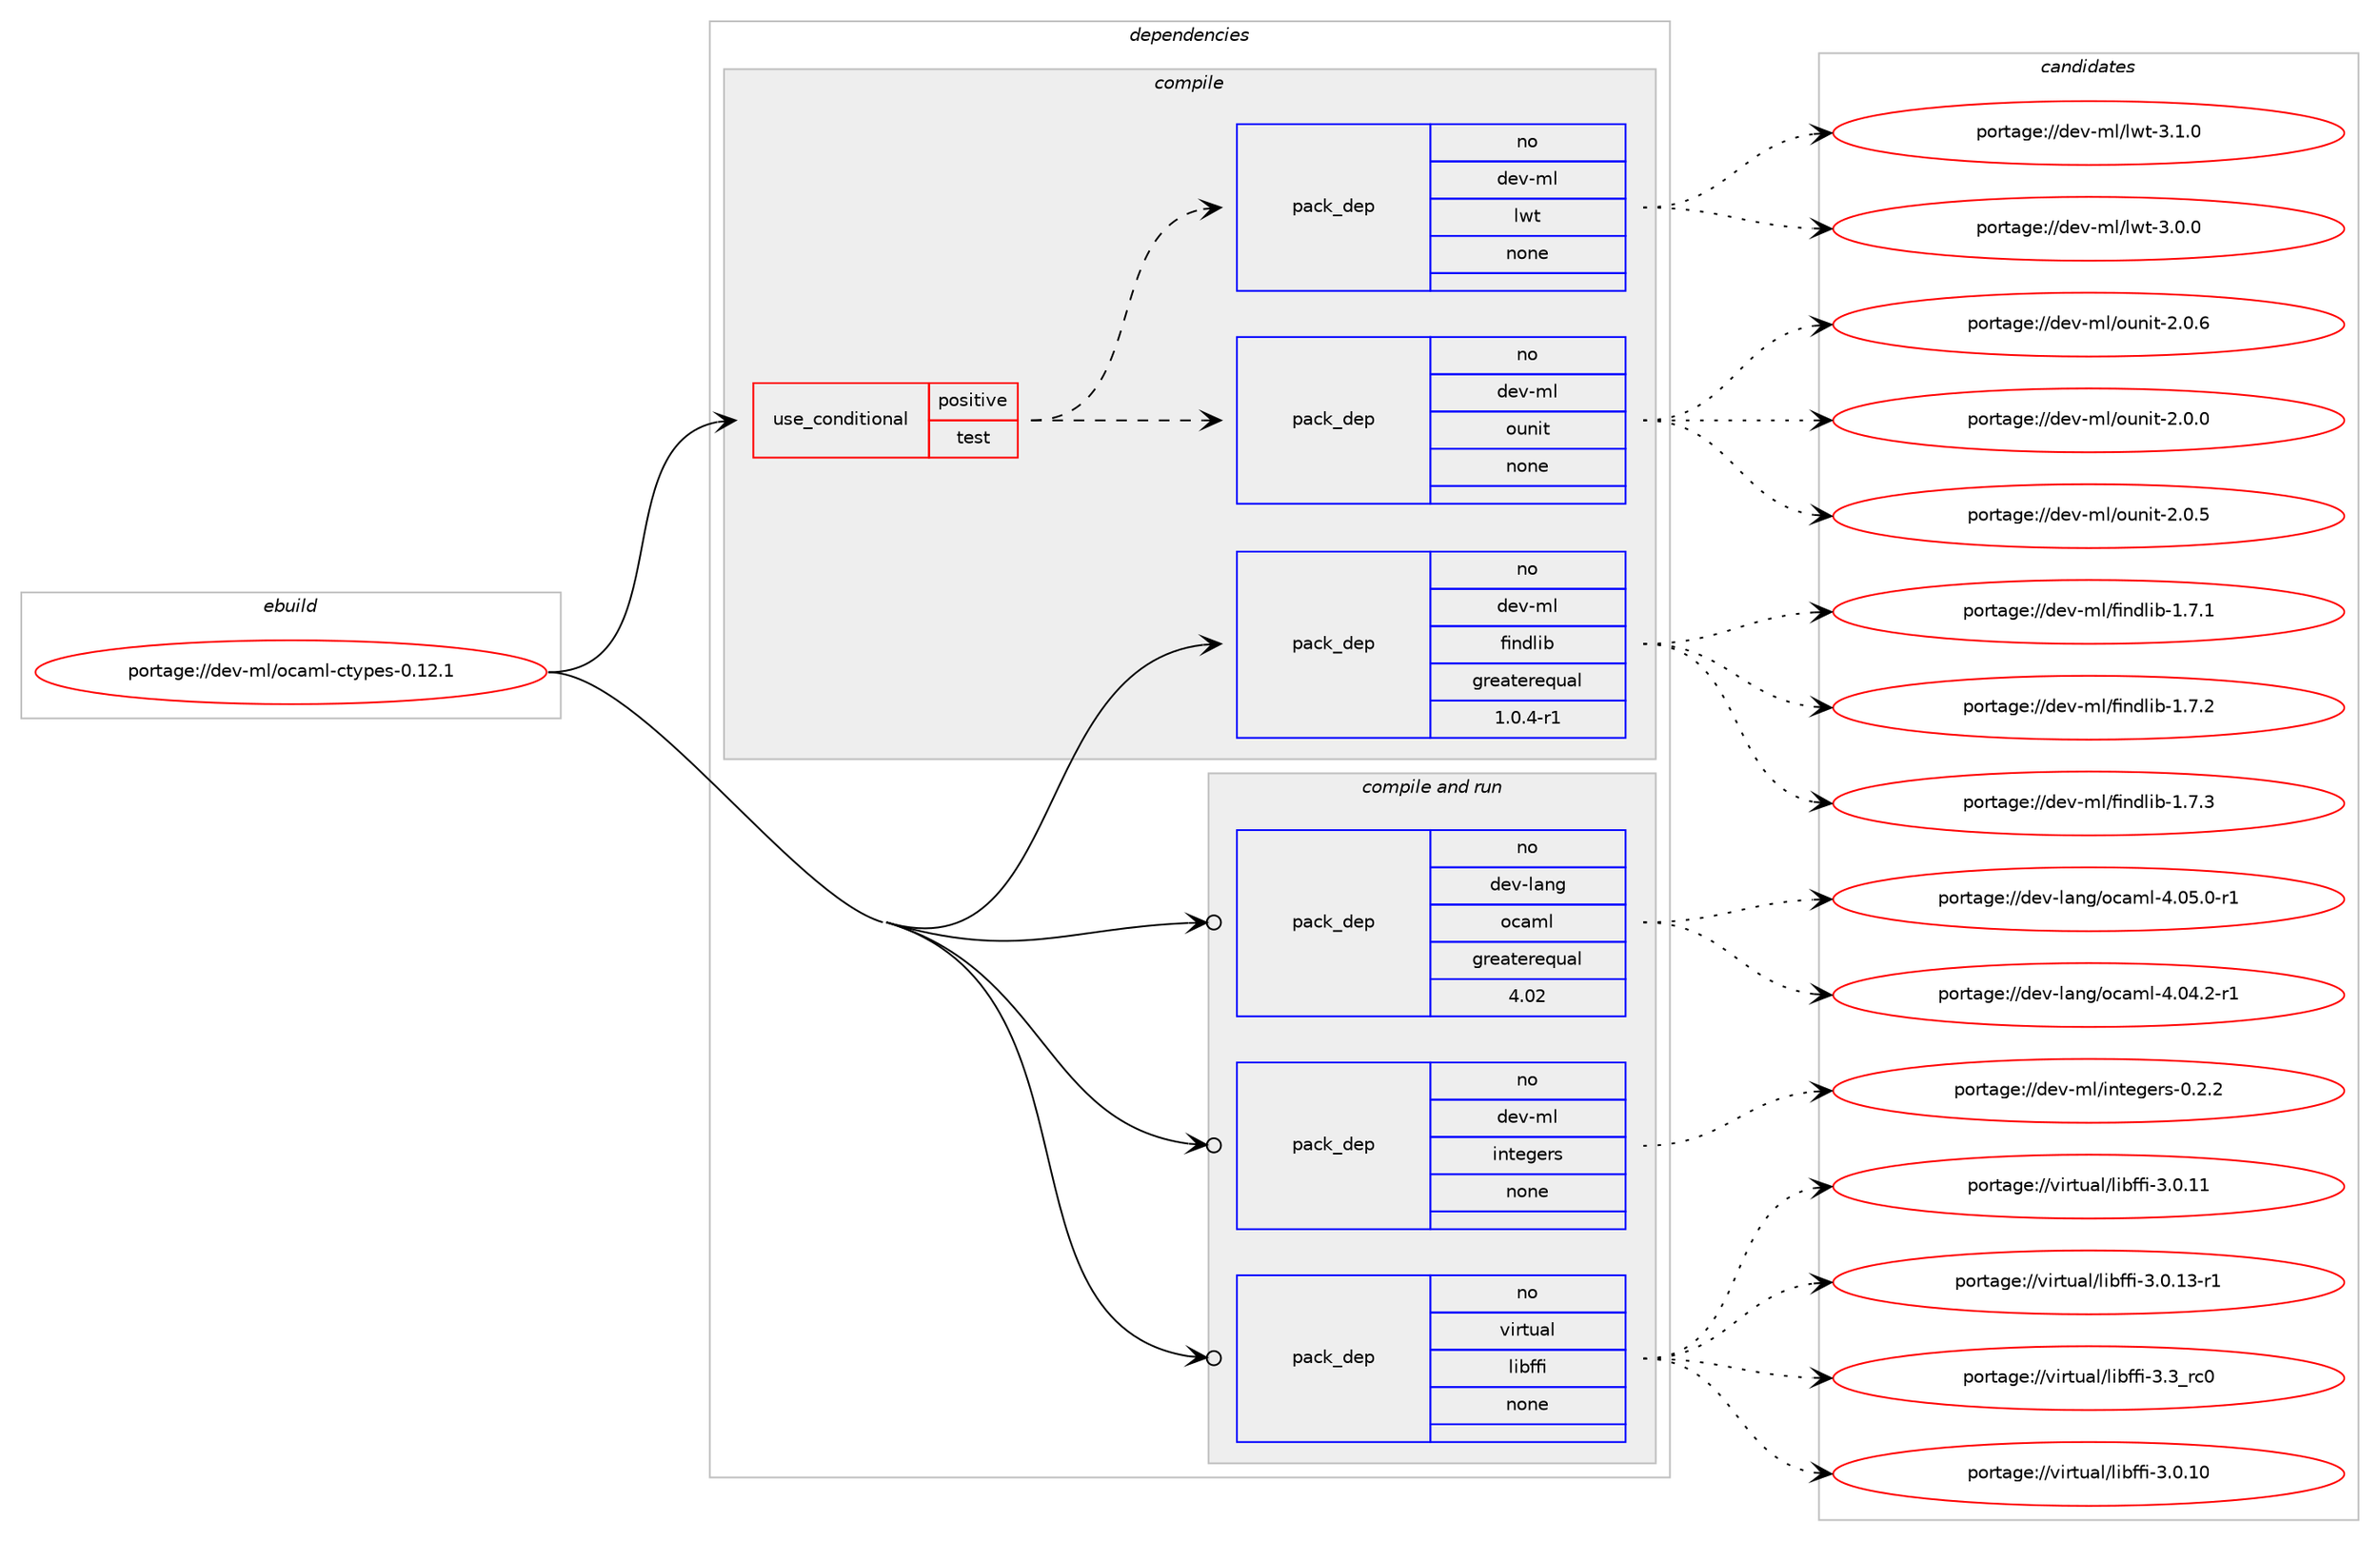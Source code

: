 digraph prolog {

# *************
# Graph options
# *************

newrank=true;
concentrate=true;
compound=true;
graph [rankdir=LR,fontname=Helvetica,fontsize=10,ranksep=1.5];#, ranksep=2.5, nodesep=0.2];
edge  [arrowhead=vee];
node  [fontname=Helvetica,fontsize=10];

# **********
# The ebuild
# **********

subgraph cluster_leftcol {
color=gray;
rank=same;
label=<<i>ebuild</i>>;
id [label="portage://dev-ml/ocaml-ctypes-0.12.1", color=red, width=4, href="../dev-ml/ocaml-ctypes-0.12.1.svg"];
}

# ****************
# The dependencies
# ****************

subgraph cluster_midcol {
color=gray;
label=<<i>dependencies</i>>;
subgraph cluster_compile {
fillcolor="#eeeeee";
style=filled;
label=<<i>compile</i>>;
subgraph cond22436 {
dependency107011 [label=<<TABLE BORDER="0" CELLBORDER="1" CELLSPACING="0" CELLPADDING="4"><TR><TD ROWSPAN="3" CELLPADDING="10">use_conditional</TD></TR><TR><TD>positive</TD></TR><TR><TD>test</TD></TR></TABLE>>, shape=none, color=red];
subgraph pack81412 {
dependency107012 [label=<<TABLE BORDER="0" CELLBORDER="1" CELLSPACING="0" CELLPADDING="4" WIDTH="220"><TR><TD ROWSPAN="6" CELLPADDING="30">pack_dep</TD></TR><TR><TD WIDTH="110">no</TD></TR><TR><TD>dev-ml</TD></TR><TR><TD>ounit</TD></TR><TR><TD>none</TD></TR><TR><TD></TD></TR></TABLE>>, shape=none, color=blue];
}
dependency107011:e -> dependency107012:w [weight=20,style="dashed",arrowhead="vee"];
subgraph pack81413 {
dependency107013 [label=<<TABLE BORDER="0" CELLBORDER="1" CELLSPACING="0" CELLPADDING="4" WIDTH="220"><TR><TD ROWSPAN="6" CELLPADDING="30">pack_dep</TD></TR><TR><TD WIDTH="110">no</TD></TR><TR><TD>dev-ml</TD></TR><TR><TD>lwt</TD></TR><TR><TD>none</TD></TR><TR><TD></TD></TR></TABLE>>, shape=none, color=blue];
}
dependency107011:e -> dependency107013:w [weight=20,style="dashed",arrowhead="vee"];
}
id:e -> dependency107011:w [weight=20,style="solid",arrowhead="vee"];
subgraph pack81414 {
dependency107014 [label=<<TABLE BORDER="0" CELLBORDER="1" CELLSPACING="0" CELLPADDING="4" WIDTH="220"><TR><TD ROWSPAN="6" CELLPADDING="30">pack_dep</TD></TR><TR><TD WIDTH="110">no</TD></TR><TR><TD>dev-ml</TD></TR><TR><TD>findlib</TD></TR><TR><TD>greaterequal</TD></TR><TR><TD>1.0.4-r1</TD></TR></TABLE>>, shape=none, color=blue];
}
id:e -> dependency107014:w [weight=20,style="solid",arrowhead="vee"];
}
subgraph cluster_compileandrun {
fillcolor="#eeeeee";
style=filled;
label=<<i>compile and run</i>>;
subgraph pack81415 {
dependency107015 [label=<<TABLE BORDER="0" CELLBORDER="1" CELLSPACING="0" CELLPADDING="4" WIDTH="220"><TR><TD ROWSPAN="6" CELLPADDING="30">pack_dep</TD></TR><TR><TD WIDTH="110">no</TD></TR><TR><TD>dev-lang</TD></TR><TR><TD>ocaml</TD></TR><TR><TD>greaterequal</TD></TR><TR><TD>4.02</TD></TR></TABLE>>, shape=none, color=blue];
}
id:e -> dependency107015:w [weight=20,style="solid",arrowhead="odotvee"];
subgraph pack81416 {
dependency107016 [label=<<TABLE BORDER="0" CELLBORDER="1" CELLSPACING="0" CELLPADDING="4" WIDTH="220"><TR><TD ROWSPAN="6" CELLPADDING="30">pack_dep</TD></TR><TR><TD WIDTH="110">no</TD></TR><TR><TD>dev-ml</TD></TR><TR><TD>integers</TD></TR><TR><TD>none</TD></TR><TR><TD></TD></TR></TABLE>>, shape=none, color=blue];
}
id:e -> dependency107016:w [weight=20,style="solid",arrowhead="odotvee"];
subgraph pack81417 {
dependency107017 [label=<<TABLE BORDER="0" CELLBORDER="1" CELLSPACING="0" CELLPADDING="4" WIDTH="220"><TR><TD ROWSPAN="6" CELLPADDING="30">pack_dep</TD></TR><TR><TD WIDTH="110">no</TD></TR><TR><TD>virtual</TD></TR><TR><TD>libffi</TD></TR><TR><TD>none</TD></TR><TR><TD></TD></TR></TABLE>>, shape=none, color=blue];
}
id:e -> dependency107017:w [weight=20,style="solid",arrowhead="odotvee"];
}
subgraph cluster_run {
fillcolor="#eeeeee";
style=filled;
label=<<i>run</i>>;
}
}

# **************
# The candidates
# **************

subgraph cluster_choices {
rank=same;
color=gray;
label=<<i>candidates</i>>;

subgraph choice81412 {
color=black;
nodesep=1;
choiceportage1001011184510910847111117110105116455046484648 [label="portage://dev-ml/ounit-2.0.0", color=red, width=4,href="../dev-ml/ounit-2.0.0.svg"];
choiceportage1001011184510910847111117110105116455046484653 [label="portage://dev-ml/ounit-2.0.5", color=red, width=4,href="../dev-ml/ounit-2.0.5.svg"];
choiceportage1001011184510910847111117110105116455046484654 [label="portage://dev-ml/ounit-2.0.6", color=red, width=4,href="../dev-ml/ounit-2.0.6.svg"];
dependency107012:e -> choiceportage1001011184510910847111117110105116455046484648:w [style=dotted,weight="100"];
dependency107012:e -> choiceportage1001011184510910847111117110105116455046484653:w [style=dotted,weight="100"];
dependency107012:e -> choiceportage1001011184510910847111117110105116455046484654:w [style=dotted,weight="100"];
}
subgraph choice81413 {
color=black;
nodesep=1;
choiceportage1001011184510910847108119116455146484648 [label="portage://dev-ml/lwt-3.0.0", color=red, width=4,href="../dev-ml/lwt-3.0.0.svg"];
choiceportage1001011184510910847108119116455146494648 [label="portage://dev-ml/lwt-3.1.0", color=red, width=4,href="../dev-ml/lwt-3.1.0.svg"];
dependency107013:e -> choiceportage1001011184510910847108119116455146484648:w [style=dotted,weight="100"];
dependency107013:e -> choiceportage1001011184510910847108119116455146494648:w [style=dotted,weight="100"];
}
subgraph choice81414 {
color=black;
nodesep=1;
choiceportage100101118451091084710210511010010810598454946554649 [label="portage://dev-ml/findlib-1.7.1", color=red, width=4,href="../dev-ml/findlib-1.7.1.svg"];
choiceportage100101118451091084710210511010010810598454946554650 [label="portage://dev-ml/findlib-1.7.2", color=red, width=4,href="../dev-ml/findlib-1.7.2.svg"];
choiceportage100101118451091084710210511010010810598454946554651 [label="portage://dev-ml/findlib-1.7.3", color=red, width=4,href="../dev-ml/findlib-1.7.3.svg"];
dependency107014:e -> choiceportage100101118451091084710210511010010810598454946554649:w [style=dotted,weight="100"];
dependency107014:e -> choiceportage100101118451091084710210511010010810598454946554650:w [style=dotted,weight="100"];
dependency107014:e -> choiceportage100101118451091084710210511010010810598454946554651:w [style=dotted,weight="100"];
}
subgraph choice81415 {
color=black;
nodesep=1;
choiceportage1001011184510897110103471119997109108455246485246504511449 [label="portage://dev-lang/ocaml-4.04.2-r1", color=red, width=4,href="../dev-lang/ocaml-4.04.2-r1.svg"];
choiceportage1001011184510897110103471119997109108455246485346484511449 [label="portage://dev-lang/ocaml-4.05.0-r1", color=red, width=4,href="../dev-lang/ocaml-4.05.0-r1.svg"];
dependency107015:e -> choiceportage1001011184510897110103471119997109108455246485246504511449:w [style=dotted,weight="100"];
dependency107015:e -> choiceportage1001011184510897110103471119997109108455246485346484511449:w [style=dotted,weight="100"];
}
subgraph choice81416 {
color=black;
nodesep=1;
choiceportage1001011184510910847105110116101103101114115454846504650 [label="portage://dev-ml/integers-0.2.2", color=red, width=4,href="../dev-ml/integers-0.2.2.svg"];
dependency107016:e -> choiceportage1001011184510910847105110116101103101114115454846504650:w [style=dotted,weight="100"];
}
subgraph choice81417 {
color=black;
nodesep=1;
choiceportage11810511411611797108471081059810210210545514648464948 [label="portage://virtual/libffi-3.0.10", color=red, width=4,href="../virtual/libffi-3.0.10.svg"];
choiceportage11810511411611797108471081059810210210545514648464949 [label="portage://virtual/libffi-3.0.11", color=red, width=4,href="../virtual/libffi-3.0.11.svg"];
choiceportage118105114116117971084710810598102102105455146484649514511449 [label="portage://virtual/libffi-3.0.13-r1", color=red, width=4,href="../virtual/libffi-3.0.13-r1.svg"];
choiceportage11810511411611797108471081059810210210545514651951149948 [label="portage://virtual/libffi-3.3_rc0", color=red, width=4,href="../virtual/libffi-3.3_rc0.svg"];
dependency107017:e -> choiceportage11810511411611797108471081059810210210545514648464948:w [style=dotted,weight="100"];
dependency107017:e -> choiceportage11810511411611797108471081059810210210545514648464949:w [style=dotted,weight="100"];
dependency107017:e -> choiceportage118105114116117971084710810598102102105455146484649514511449:w [style=dotted,weight="100"];
dependency107017:e -> choiceportage11810511411611797108471081059810210210545514651951149948:w [style=dotted,weight="100"];
}
}

}
